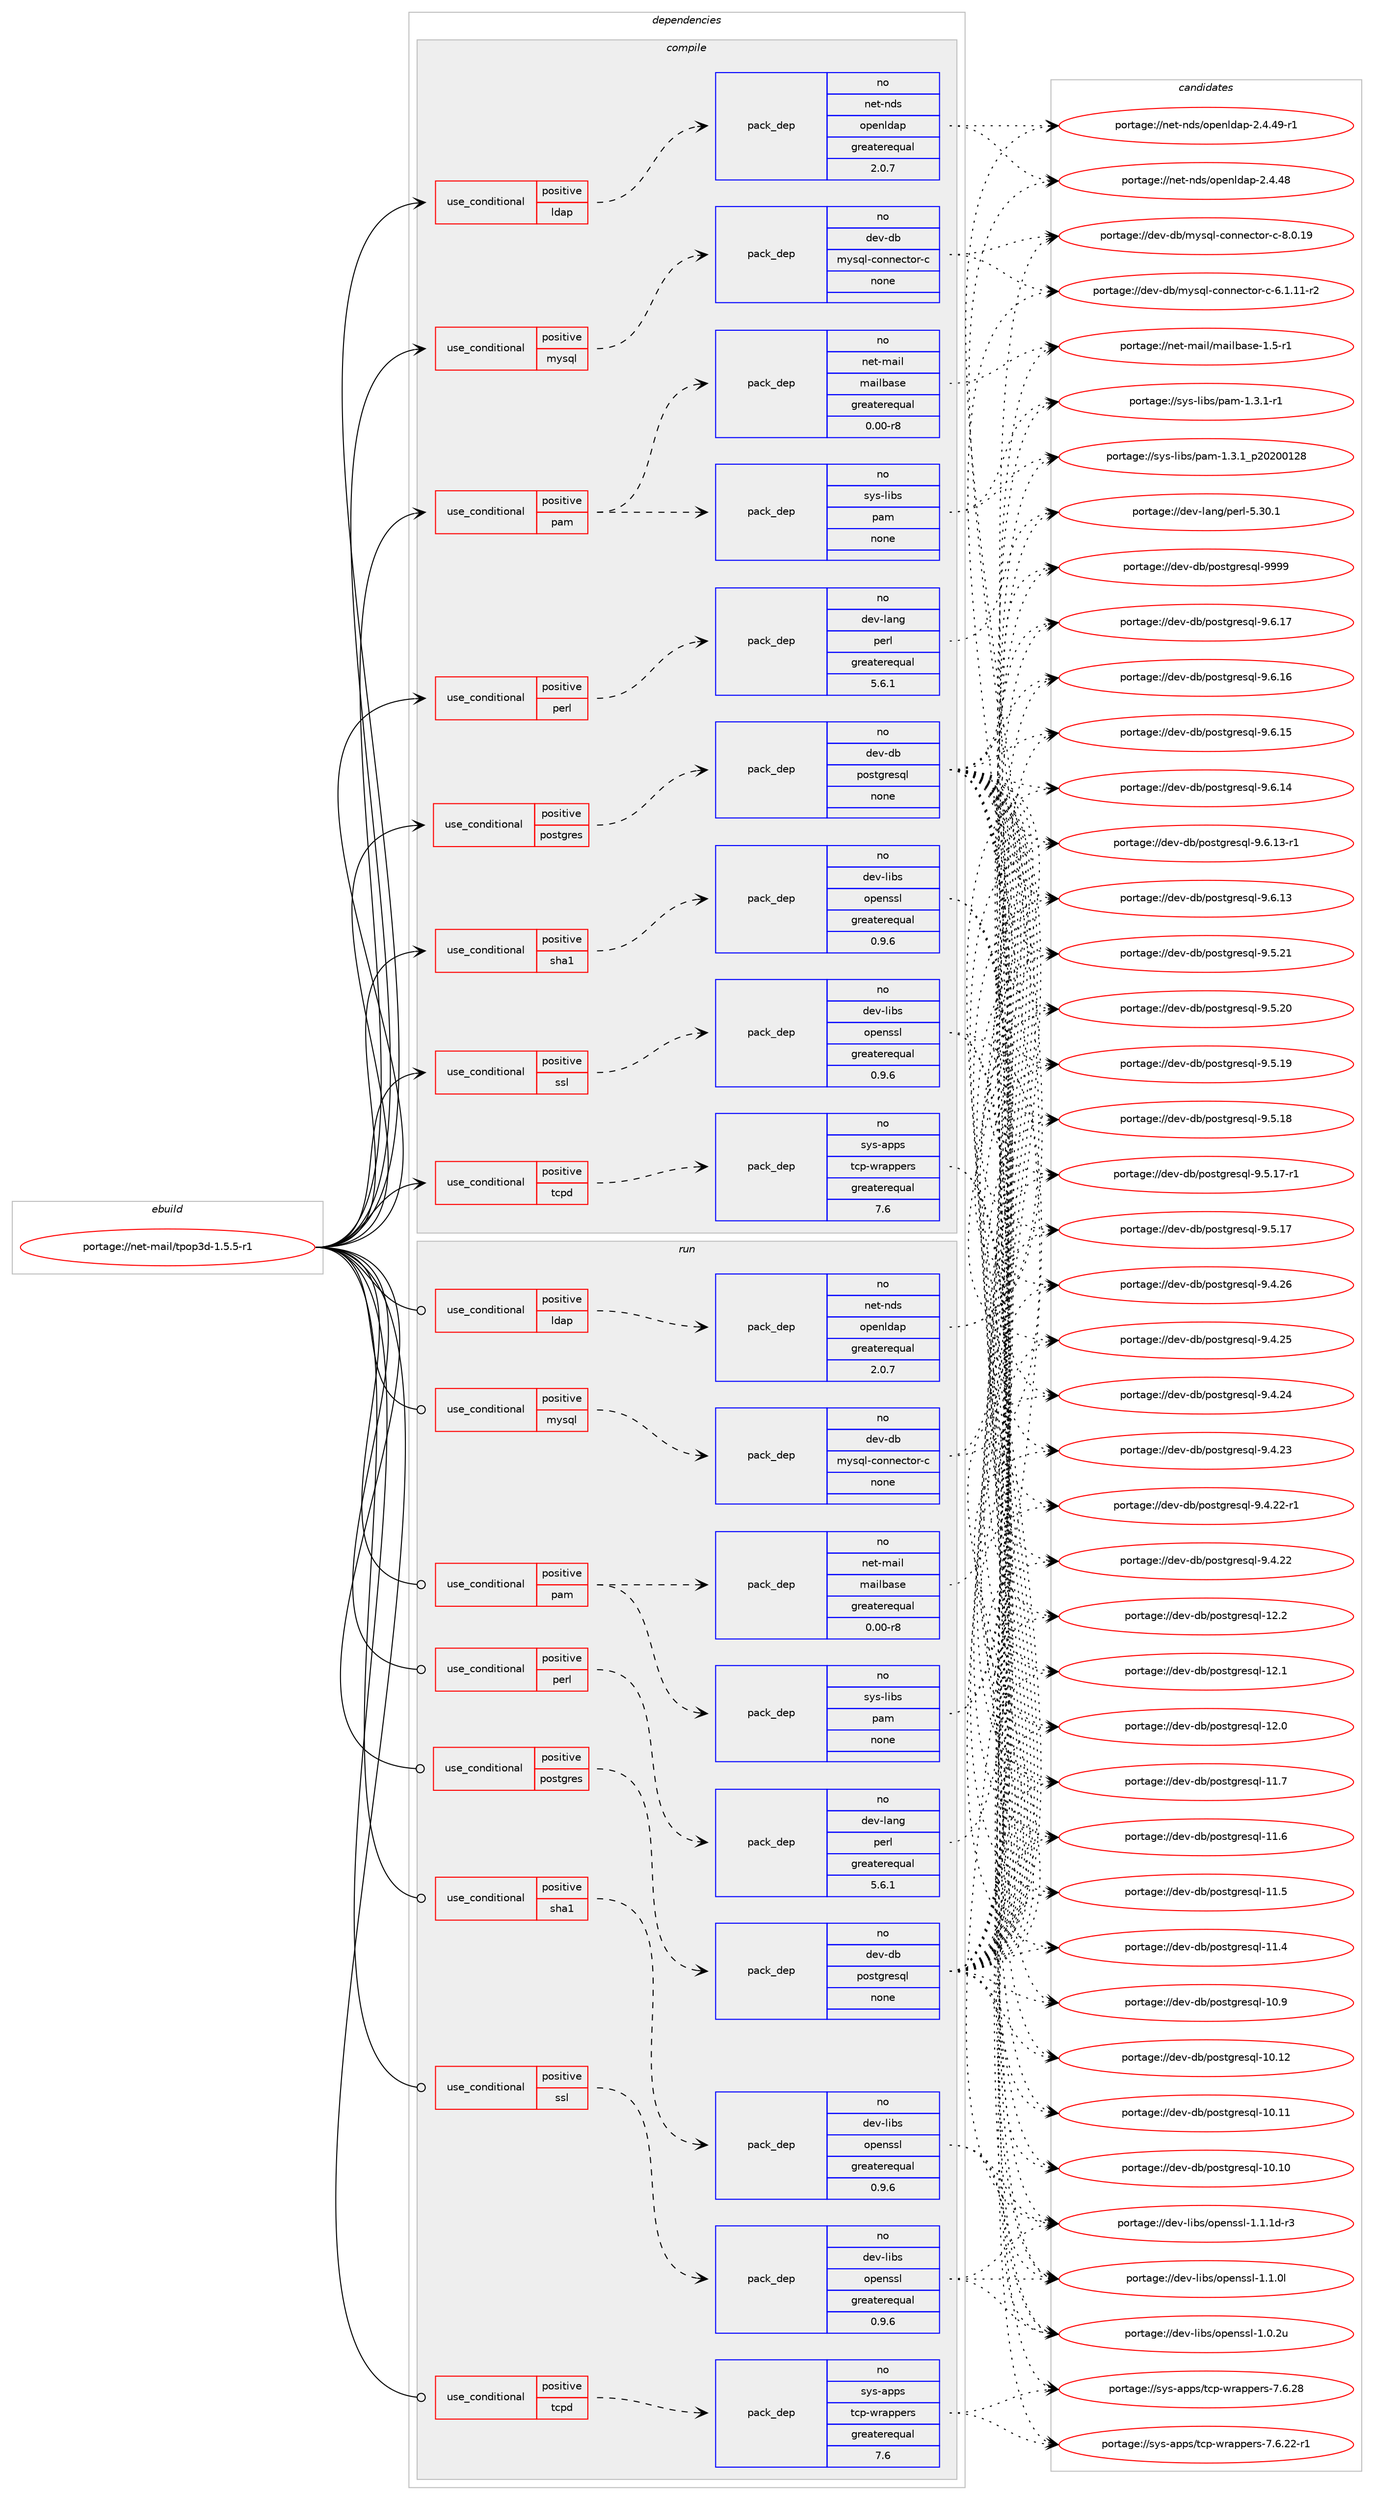 digraph prolog {

# *************
# Graph options
# *************

newrank=true;
concentrate=true;
compound=true;
graph [rankdir=LR,fontname=Helvetica,fontsize=10,ranksep=1.5];#, ranksep=2.5, nodesep=0.2];
edge  [arrowhead=vee];
node  [fontname=Helvetica,fontsize=10];

# **********
# The ebuild
# **********

subgraph cluster_leftcol {
color=gray;
rank=same;
label=<<i>ebuild</i>>;
id [label="portage://net-mail/tpop3d-1.5.5-r1", color=red, width=4, href="../net-mail/tpop3d-1.5.5-r1.svg"];
}

# ****************
# The dependencies
# ****************

subgraph cluster_midcol {
color=gray;
label=<<i>dependencies</i>>;
subgraph cluster_compile {
fillcolor="#eeeeee";
style=filled;
label=<<i>compile</i>>;
subgraph cond15959 {
dependency77269 [label=<<TABLE BORDER="0" CELLBORDER="1" CELLSPACING="0" CELLPADDING="4"><TR><TD ROWSPAN="3" CELLPADDING="10">use_conditional</TD></TR><TR><TD>positive</TD></TR><TR><TD>ldap</TD></TR></TABLE>>, shape=none, color=red];
subgraph pack59827 {
dependency77270 [label=<<TABLE BORDER="0" CELLBORDER="1" CELLSPACING="0" CELLPADDING="4" WIDTH="220"><TR><TD ROWSPAN="6" CELLPADDING="30">pack_dep</TD></TR><TR><TD WIDTH="110">no</TD></TR><TR><TD>net-nds</TD></TR><TR><TD>openldap</TD></TR><TR><TD>greaterequal</TD></TR><TR><TD>2.0.7</TD></TR></TABLE>>, shape=none, color=blue];
}
dependency77269:e -> dependency77270:w [weight=20,style="dashed",arrowhead="vee"];
}
id:e -> dependency77269:w [weight=20,style="solid",arrowhead="vee"];
subgraph cond15960 {
dependency77271 [label=<<TABLE BORDER="0" CELLBORDER="1" CELLSPACING="0" CELLPADDING="4"><TR><TD ROWSPAN="3" CELLPADDING="10">use_conditional</TD></TR><TR><TD>positive</TD></TR><TR><TD>mysql</TD></TR></TABLE>>, shape=none, color=red];
subgraph pack59828 {
dependency77272 [label=<<TABLE BORDER="0" CELLBORDER="1" CELLSPACING="0" CELLPADDING="4" WIDTH="220"><TR><TD ROWSPAN="6" CELLPADDING="30">pack_dep</TD></TR><TR><TD WIDTH="110">no</TD></TR><TR><TD>dev-db</TD></TR><TR><TD>mysql-connector-c</TD></TR><TR><TD>none</TD></TR><TR><TD></TD></TR></TABLE>>, shape=none, color=blue];
}
dependency77271:e -> dependency77272:w [weight=20,style="dashed",arrowhead="vee"];
}
id:e -> dependency77271:w [weight=20,style="solid",arrowhead="vee"];
subgraph cond15961 {
dependency77273 [label=<<TABLE BORDER="0" CELLBORDER="1" CELLSPACING="0" CELLPADDING="4"><TR><TD ROWSPAN="3" CELLPADDING="10">use_conditional</TD></TR><TR><TD>positive</TD></TR><TR><TD>pam</TD></TR></TABLE>>, shape=none, color=red];
subgraph pack59829 {
dependency77274 [label=<<TABLE BORDER="0" CELLBORDER="1" CELLSPACING="0" CELLPADDING="4" WIDTH="220"><TR><TD ROWSPAN="6" CELLPADDING="30">pack_dep</TD></TR><TR><TD WIDTH="110">no</TD></TR><TR><TD>sys-libs</TD></TR><TR><TD>pam</TD></TR><TR><TD>none</TD></TR><TR><TD></TD></TR></TABLE>>, shape=none, color=blue];
}
dependency77273:e -> dependency77274:w [weight=20,style="dashed",arrowhead="vee"];
subgraph pack59830 {
dependency77275 [label=<<TABLE BORDER="0" CELLBORDER="1" CELLSPACING="0" CELLPADDING="4" WIDTH="220"><TR><TD ROWSPAN="6" CELLPADDING="30">pack_dep</TD></TR><TR><TD WIDTH="110">no</TD></TR><TR><TD>net-mail</TD></TR><TR><TD>mailbase</TD></TR><TR><TD>greaterequal</TD></TR><TR><TD>0.00-r8</TD></TR></TABLE>>, shape=none, color=blue];
}
dependency77273:e -> dependency77275:w [weight=20,style="dashed",arrowhead="vee"];
}
id:e -> dependency77273:w [weight=20,style="solid",arrowhead="vee"];
subgraph cond15962 {
dependency77276 [label=<<TABLE BORDER="0" CELLBORDER="1" CELLSPACING="0" CELLPADDING="4"><TR><TD ROWSPAN="3" CELLPADDING="10">use_conditional</TD></TR><TR><TD>positive</TD></TR><TR><TD>perl</TD></TR></TABLE>>, shape=none, color=red];
subgraph pack59831 {
dependency77277 [label=<<TABLE BORDER="0" CELLBORDER="1" CELLSPACING="0" CELLPADDING="4" WIDTH="220"><TR><TD ROWSPAN="6" CELLPADDING="30">pack_dep</TD></TR><TR><TD WIDTH="110">no</TD></TR><TR><TD>dev-lang</TD></TR><TR><TD>perl</TD></TR><TR><TD>greaterequal</TD></TR><TR><TD>5.6.1</TD></TR></TABLE>>, shape=none, color=blue];
}
dependency77276:e -> dependency77277:w [weight=20,style="dashed",arrowhead="vee"];
}
id:e -> dependency77276:w [weight=20,style="solid",arrowhead="vee"];
subgraph cond15963 {
dependency77278 [label=<<TABLE BORDER="0" CELLBORDER="1" CELLSPACING="0" CELLPADDING="4"><TR><TD ROWSPAN="3" CELLPADDING="10">use_conditional</TD></TR><TR><TD>positive</TD></TR><TR><TD>postgres</TD></TR></TABLE>>, shape=none, color=red];
subgraph pack59832 {
dependency77279 [label=<<TABLE BORDER="0" CELLBORDER="1" CELLSPACING="0" CELLPADDING="4" WIDTH="220"><TR><TD ROWSPAN="6" CELLPADDING="30">pack_dep</TD></TR><TR><TD WIDTH="110">no</TD></TR><TR><TD>dev-db</TD></TR><TR><TD>postgresql</TD></TR><TR><TD>none</TD></TR><TR><TD></TD></TR></TABLE>>, shape=none, color=blue];
}
dependency77278:e -> dependency77279:w [weight=20,style="dashed",arrowhead="vee"];
}
id:e -> dependency77278:w [weight=20,style="solid",arrowhead="vee"];
subgraph cond15964 {
dependency77280 [label=<<TABLE BORDER="0" CELLBORDER="1" CELLSPACING="0" CELLPADDING="4"><TR><TD ROWSPAN="3" CELLPADDING="10">use_conditional</TD></TR><TR><TD>positive</TD></TR><TR><TD>sha1</TD></TR></TABLE>>, shape=none, color=red];
subgraph pack59833 {
dependency77281 [label=<<TABLE BORDER="0" CELLBORDER="1" CELLSPACING="0" CELLPADDING="4" WIDTH="220"><TR><TD ROWSPAN="6" CELLPADDING="30">pack_dep</TD></TR><TR><TD WIDTH="110">no</TD></TR><TR><TD>dev-libs</TD></TR><TR><TD>openssl</TD></TR><TR><TD>greaterequal</TD></TR><TR><TD>0.9.6</TD></TR></TABLE>>, shape=none, color=blue];
}
dependency77280:e -> dependency77281:w [weight=20,style="dashed",arrowhead="vee"];
}
id:e -> dependency77280:w [weight=20,style="solid",arrowhead="vee"];
subgraph cond15965 {
dependency77282 [label=<<TABLE BORDER="0" CELLBORDER="1" CELLSPACING="0" CELLPADDING="4"><TR><TD ROWSPAN="3" CELLPADDING="10">use_conditional</TD></TR><TR><TD>positive</TD></TR><TR><TD>ssl</TD></TR></TABLE>>, shape=none, color=red];
subgraph pack59834 {
dependency77283 [label=<<TABLE BORDER="0" CELLBORDER="1" CELLSPACING="0" CELLPADDING="4" WIDTH="220"><TR><TD ROWSPAN="6" CELLPADDING="30">pack_dep</TD></TR><TR><TD WIDTH="110">no</TD></TR><TR><TD>dev-libs</TD></TR><TR><TD>openssl</TD></TR><TR><TD>greaterequal</TD></TR><TR><TD>0.9.6</TD></TR></TABLE>>, shape=none, color=blue];
}
dependency77282:e -> dependency77283:w [weight=20,style="dashed",arrowhead="vee"];
}
id:e -> dependency77282:w [weight=20,style="solid",arrowhead="vee"];
subgraph cond15966 {
dependency77284 [label=<<TABLE BORDER="0" CELLBORDER="1" CELLSPACING="0" CELLPADDING="4"><TR><TD ROWSPAN="3" CELLPADDING="10">use_conditional</TD></TR><TR><TD>positive</TD></TR><TR><TD>tcpd</TD></TR></TABLE>>, shape=none, color=red];
subgraph pack59835 {
dependency77285 [label=<<TABLE BORDER="0" CELLBORDER="1" CELLSPACING="0" CELLPADDING="4" WIDTH="220"><TR><TD ROWSPAN="6" CELLPADDING="30">pack_dep</TD></TR><TR><TD WIDTH="110">no</TD></TR><TR><TD>sys-apps</TD></TR><TR><TD>tcp-wrappers</TD></TR><TR><TD>greaterequal</TD></TR><TR><TD>7.6</TD></TR></TABLE>>, shape=none, color=blue];
}
dependency77284:e -> dependency77285:w [weight=20,style="dashed",arrowhead="vee"];
}
id:e -> dependency77284:w [weight=20,style="solid",arrowhead="vee"];
}
subgraph cluster_compileandrun {
fillcolor="#eeeeee";
style=filled;
label=<<i>compile and run</i>>;
}
subgraph cluster_run {
fillcolor="#eeeeee";
style=filled;
label=<<i>run</i>>;
subgraph cond15967 {
dependency77286 [label=<<TABLE BORDER="0" CELLBORDER="1" CELLSPACING="0" CELLPADDING="4"><TR><TD ROWSPAN="3" CELLPADDING="10">use_conditional</TD></TR><TR><TD>positive</TD></TR><TR><TD>ldap</TD></TR></TABLE>>, shape=none, color=red];
subgraph pack59836 {
dependency77287 [label=<<TABLE BORDER="0" CELLBORDER="1" CELLSPACING="0" CELLPADDING="4" WIDTH="220"><TR><TD ROWSPAN="6" CELLPADDING="30">pack_dep</TD></TR><TR><TD WIDTH="110">no</TD></TR><TR><TD>net-nds</TD></TR><TR><TD>openldap</TD></TR><TR><TD>greaterequal</TD></TR><TR><TD>2.0.7</TD></TR></TABLE>>, shape=none, color=blue];
}
dependency77286:e -> dependency77287:w [weight=20,style="dashed",arrowhead="vee"];
}
id:e -> dependency77286:w [weight=20,style="solid",arrowhead="odot"];
subgraph cond15968 {
dependency77288 [label=<<TABLE BORDER="0" CELLBORDER="1" CELLSPACING="0" CELLPADDING="4"><TR><TD ROWSPAN="3" CELLPADDING="10">use_conditional</TD></TR><TR><TD>positive</TD></TR><TR><TD>mysql</TD></TR></TABLE>>, shape=none, color=red];
subgraph pack59837 {
dependency77289 [label=<<TABLE BORDER="0" CELLBORDER="1" CELLSPACING="0" CELLPADDING="4" WIDTH="220"><TR><TD ROWSPAN="6" CELLPADDING="30">pack_dep</TD></TR><TR><TD WIDTH="110">no</TD></TR><TR><TD>dev-db</TD></TR><TR><TD>mysql-connector-c</TD></TR><TR><TD>none</TD></TR><TR><TD></TD></TR></TABLE>>, shape=none, color=blue];
}
dependency77288:e -> dependency77289:w [weight=20,style="dashed",arrowhead="vee"];
}
id:e -> dependency77288:w [weight=20,style="solid",arrowhead="odot"];
subgraph cond15969 {
dependency77290 [label=<<TABLE BORDER="0" CELLBORDER="1" CELLSPACING="0" CELLPADDING="4"><TR><TD ROWSPAN="3" CELLPADDING="10">use_conditional</TD></TR><TR><TD>positive</TD></TR><TR><TD>pam</TD></TR></TABLE>>, shape=none, color=red];
subgraph pack59838 {
dependency77291 [label=<<TABLE BORDER="0" CELLBORDER="1" CELLSPACING="0" CELLPADDING="4" WIDTH="220"><TR><TD ROWSPAN="6" CELLPADDING="30">pack_dep</TD></TR><TR><TD WIDTH="110">no</TD></TR><TR><TD>sys-libs</TD></TR><TR><TD>pam</TD></TR><TR><TD>none</TD></TR><TR><TD></TD></TR></TABLE>>, shape=none, color=blue];
}
dependency77290:e -> dependency77291:w [weight=20,style="dashed",arrowhead="vee"];
subgraph pack59839 {
dependency77292 [label=<<TABLE BORDER="0" CELLBORDER="1" CELLSPACING="0" CELLPADDING="4" WIDTH="220"><TR><TD ROWSPAN="6" CELLPADDING="30">pack_dep</TD></TR><TR><TD WIDTH="110">no</TD></TR><TR><TD>net-mail</TD></TR><TR><TD>mailbase</TD></TR><TR><TD>greaterequal</TD></TR><TR><TD>0.00-r8</TD></TR></TABLE>>, shape=none, color=blue];
}
dependency77290:e -> dependency77292:w [weight=20,style="dashed",arrowhead="vee"];
}
id:e -> dependency77290:w [weight=20,style="solid",arrowhead="odot"];
subgraph cond15970 {
dependency77293 [label=<<TABLE BORDER="0" CELLBORDER="1" CELLSPACING="0" CELLPADDING="4"><TR><TD ROWSPAN="3" CELLPADDING="10">use_conditional</TD></TR><TR><TD>positive</TD></TR><TR><TD>perl</TD></TR></TABLE>>, shape=none, color=red];
subgraph pack59840 {
dependency77294 [label=<<TABLE BORDER="0" CELLBORDER="1" CELLSPACING="0" CELLPADDING="4" WIDTH="220"><TR><TD ROWSPAN="6" CELLPADDING="30">pack_dep</TD></TR><TR><TD WIDTH="110">no</TD></TR><TR><TD>dev-lang</TD></TR><TR><TD>perl</TD></TR><TR><TD>greaterequal</TD></TR><TR><TD>5.6.1</TD></TR></TABLE>>, shape=none, color=blue];
}
dependency77293:e -> dependency77294:w [weight=20,style="dashed",arrowhead="vee"];
}
id:e -> dependency77293:w [weight=20,style="solid",arrowhead="odot"];
subgraph cond15971 {
dependency77295 [label=<<TABLE BORDER="0" CELLBORDER="1" CELLSPACING="0" CELLPADDING="4"><TR><TD ROWSPAN="3" CELLPADDING="10">use_conditional</TD></TR><TR><TD>positive</TD></TR><TR><TD>postgres</TD></TR></TABLE>>, shape=none, color=red];
subgraph pack59841 {
dependency77296 [label=<<TABLE BORDER="0" CELLBORDER="1" CELLSPACING="0" CELLPADDING="4" WIDTH="220"><TR><TD ROWSPAN="6" CELLPADDING="30">pack_dep</TD></TR><TR><TD WIDTH="110">no</TD></TR><TR><TD>dev-db</TD></TR><TR><TD>postgresql</TD></TR><TR><TD>none</TD></TR><TR><TD></TD></TR></TABLE>>, shape=none, color=blue];
}
dependency77295:e -> dependency77296:w [weight=20,style="dashed",arrowhead="vee"];
}
id:e -> dependency77295:w [weight=20,style="solid",arrowhead="odot"];
subgraph cond15972 {
dependency77297 [label=<<TABLE BORDER="0" CELLBORDER="1" CELLSPACING="0" CELLPADDING="4"><TR><TD ROWSPAN="3" CELLPADDING="10">use_conditional</TD></TR><TR><TD>positive</TD></TR><TR><TD>sha1</TD></TR></TABLE>>, shape=none, color=red];
subgraph pack59842 {
dependency77298 [label=<<TABLE BORDER="0" CELLBORDER="1" CELLSPACING="0" CELLPADDING="4" WIDTH="220"><TR><TD ROWSPAN="6" CELLPADDING="30">pack_dep</TD></TR><TR><TD WIDTH="110">no</TD></TR><TR><TD>dev-libs</TD></TR><TR><TD>openssl</TD></TR><TR><TD>greaterequal</TD></TR><TR><TD>0.9.6</TD></TR></TABLE>>, shape=none, color=blue];
}
dependency77297:e -> dependency77298:w [weight=20,style="dashed",arrowhead="vee"];
}
id:e -> dependency77297:w [weight=20,style="solid",arrowhead="odot"];
subgraph cond15973 {
dependency77299 [label=<<TABLE BORDER="0" CELLBORDER="1" CELLSPACING="0" CELLPADDING="4"><TR><TD ROWSPAN="3" CELLPADDING="10">use_conditional</TD></TR><TR><TD>positive</TD></TR><TR><TD>ssl</TD></TR></TABLE>>, shape=none, color=red];
subgraph pack59843 {
dependency77300 [label=<<TABLE BORDER="0" CELLBORDER="1" CELLSPACING="0" CELLPADDING="4" WIDTH="220"><TR><TD ROWSPAN="6" CELLPADDING="30">pack_dep</TD></TR><TR><TD WIDTH="110">no</TD></TR><TR><TD>dev-libs</TD></TR><TR><TD>openssl</TD></TR><TR><TD>greaterequal</TD></TR><TR><TD>0.9.6</TD></TR></TABLE>>, shape=none, color=blue];
}
dependency77299:e -> dependency77300:w [weight=20,style="dashed",arrowhead="vee"];
}
id:e -> dependency77299:w [weight=20,style="solid",arrowhead="odot"];
subgraph cond15974 {
dependency77301 [label=<<TABLE BORDER="0" CELLBORDER="1" CELLSPACING="0" CELLPADDING="4"><TR><TD ROWSPAN="3" CELLPADDING="10">use_conditional</TD></TR><TR><TD>positive</TD></TR><TR><TD>tcpd</TD></TR></TABLE>>, shape=none, color=red];
subgraph pack59844 {
dependency77302 [label=<<TABLE BORDER="0" CELLBORDER="1" CELLSPACING="0" CELLPADDING="4" WIDTH="220"><TR><TD ROWSPAN="6" CELLPADDING="30">pack_dep</TD></TR><TR><TD WIDTH="110">no</TD></TR><TR><TD>sys-apps</TD></TR><TR><TD>tcp-wrappers</TD></TR><TR><TD>greaterequal</TD></TR><TR><TD>7.6</TD></TR></TABLE>>, shape=none, color=blue];
}
dependency77301:e -> dependency77302:w [weight=20,style="dashed",arrowhead="vee"];
}
id:e -> dependency77301:w [weight=20,style="solid",arrowhead="odot"];
}
}

# **************
# The candidates
# **************

subgraph cluster_choices {
rank=same;
color=gray;
label=<<i>candidates</i>>;

subgraph choice59827 {
color=black;
nodesep=1;
choice110101116451101001154711111210111010810097112455046524652574511449 [label="portage://net-nds/openldap-2.4.49-r1", color=red, width=4,href="../net-nds/openldap-2.4.49-r1.svg"];
choice11010111645110100115471111121011101081009711245504652465256 [label="portage://net-nds/openldap-2.4.48", color=red, width=4,href="../net-nds/openldap-2.4.48.svg"];
dependency77270:e -> choice110101116451101001154711111210111010810097112455046524652574511449:w [style=dotted,weight="100"];
dependency77270:e -> choice11010111645110100115471111121011101081009711245504652465256:w [style=dotted,weight="100"];
}
subgraph choice59828 {
color=black;
nodesep=1;
choice100101118451009847109121115113108459911111011010199116111114459945564648464957 [label="portage://dev-db/mysql-connector-c-8.0.19", color=red, width=4,href="../dev-db/mysql-connector-c-8.0.19.svg"];
choice1001011184510098471091211151131084599111110110101991161111144599455446494649494511450 [label="portage://dev-db/mysql-connector-c-6.1.11-r2", color=red, width=4,href="../dev-db/mysql-connector-c-6.1.11-r2.svg"];
dependency77272:e -> choice100101118451009847109121115113108459911111011010199116111114459945564648464957:w [style=dotted,weight="100"];
dependency77272:e -> choice1001011184510098471091211151131084599111110110101991161111144599455446494649494511450:w [style=dotted,weight="100"];
}
subgraph choice59829 {
color=black;
nodesep=1;
choice11512111545108105981154711297109454946514649951125048504848495056 [label="portage://sys-libs/pam-1.3.1_p20200128", color=red, width=4,href="../sys-libs/pam-1.3.1_p20200128.svg"];
choice115121115451081059811547112971094549465146494511449 [label="portage://sys-libs/pam-1.3.1-r1", color=red, width=4,href="../sys-libs/pam-1.3.1-r1.svg"];
dependency77274:e -> choice11512111545108105981154711297109454946514649951125048504848495056:w [style=dotted,weight="100"];
dependency77274:e -> choice115121115451081059811547112971094549465146494511449:w [style=dotted,weight="100"];
}
subgraph choice59830 {
color=black;
nodesep=1;
choice110101116451099710510847109971051089897115101454946534511449 [label="portage://net-mail/mailbase-1.5-r1", color=red, width=4,href="../net-mail/mailbase-1.5-r1.svg"];
dependency77275:e -> choice110101116451099710510847109971051089897115101454946534511449:w [style=dotted,weight="100"];
}
subgraph choice59831 {
color=black;
nodesep=1;
choice10010111845108971101034711210111410845534651484649 [label="portage://dev-lang/perl-5.30.1", color=red, width=4,href="../dev-lang/perl-5.30.1.svg"];
dependency77277:e -> choice10010111845108971101034711210111410845534651484649:w [style=dotted,weight="100"];
}
subgraph choice59832 {
color=black;
nodesep=1;
choice1001011184510098471121111151161031141011151131084557575757 [label="portage://dev-db/postgresql-9999", color=red, width=4,href="../dev-db/postgresql-9999.svg"];
choice10010111845100984711211111511610311410111511310845574654464955 [label="portage://dev-db/postgresql-9.6.17", color=red, width=4,href="../dev-db/postgresql-9.6.17.svg"];
choice10010111845100984711211111511610311410111511310845574654464954 [label="portage://dev-db/postgresql-9.6.16", color=red, width=4,href="../dev-db/postgresql-9.6.16.svg"];
choice10010111845100984711211111511610311410111511310845574654464953 [label="portage://dev-db/postgresql-9.6.15", color=red, width=4,href="../dev-db/postgresql-9.6.15.svg"];
choice10010111845100984711211111511610311410111511310845574654464952 [label="portage://dev-db/postgresql-9.6.14", color=red, width=4,href="../dev-db/postgresql-9.6.14.svg"];
choice100101118451009847112111115116103114101115113108455746544649514511449 [label="portage://dev-db/postgresql-9.6.13-r1", color=red, width=4,href="../dev-db/postgresql-9.6.13-r1.svg"];
choice10010111845100984711211111511610311410111511310845574654464951 [label="portage://dev-db/postgresql-9.6.13", color=red, width=4,href="../dev-db/postgresql-9.6.13.svg"];
choice10010111845100984711211111511610311410111511310845574653465049 [label="portage://dev-db/postgresql-9.5.21", color=red, width=4,href="../dev-db/postgresql-9.5.21.svg"];
choice10010111845100984711211111511610311410111511310845574653465048 [label="portage://dev-db/postgresql-9.5.20", color=red, width=4,href="../dev-db/postgresql-9.5.20.svg"];
choice10010111845100984711211111511610311410111511310845574653464957 [label="portage://dev-db/postgresql-9.5.19", color=red, width=4,href="../dev-db/postgresql-9.5.19.svg"];
choice10010111845100984711211111511610311410111511310845574653464956 [label="portage://dev-db/postgresql-9.5.18", color=red, width=4,href="../dev-db/postgresql-9.5.18.svg"];
choice100101118451009847112111115116103114101115113108455746534649554511449 [label="portage://dev-db/postgresql-9.5.17-r1", color=red, width=4,href="../dev-db/postgresql-9.5.17-r1.svg"];
choice10010111845100984711211111511610311410111511310845574653464955 [label="portage://dev-db/postgresql-9.5.17", color=red, width=4,href="../dev-db/postgresql-9.5.17.svg"];
choice10010111845100984711211111511610311410111511310845574652465054 [label="portage://dev-db/postgresql-9.4.26", color=red, width=4,href="../dev-db/postgresql-9.4.26.svg"];
choice10010111845100984711211111511610311410111511310845574652465053 [label="portage://dev-db/postgresql-9.4.25", color=red, width=4,href="../dev-db/postgresql-9.4.25.svg"];
choice10010111845100984711211111511610311410111511310845574652465052 [label="portage://dev-db/postgresql-9.4.24", color=red, width=4,href="../dev-db/postgresql-9.4.24.svg"];
choice10010111845100984711211111511610311410111511310845574652465051 [label="portage://dev-db/postgresql-9.4.23", color=red, width=4,href="../dev-db/postgresql-9.4.23.svg"];
choice100101118451009847112111115116103114101115113108455746524650504511449 [label="portage://dev-db/postgresql-9.4.22-r1", color=red, width=4,href="../dev-db/postgresql-9.4.22-r1.svg"];
choice10010111845100984711211111511610311410111511310845574652465050 [label="portage://dev-db/postgresql-9.4.22", color=red, width=4,href="../dev-db/postgresql-9.4.22.svg"];
choice1001011184510098471121111151161031141011151131084549504650 [label="portage://dev-db/postgresql-12.2", color=red, width=4,href="../dev-db/postgresql-12.2.svg"];
choice1001011184510098471121111151161031141011151131084549504649 [label="portage://dev-db/postgresql-12.1", color=red, width=4,href="../dev-db/postgresql-12.1.svg"];
choice1001011184510098471121111151161031141011151131084549504648 [label="portage://dev-db/postgresql-12.0", color=red, width=4,href="../dev-db/postgresql-12.0.svg"];
choice1001011184510098471121111151161031141011151131084549494655 [label="portage://dev-db/postgresql-11.7", color=red, width=4,href="../dev-db/postgresql-11.7.svg"];
choice1001011184510098471121111151161031141011151131084549494654 [label="portage://dev-db/postgresql-11.6", color=red, width=4,href="../dev-db/postgresql-11.6.svg"];
choice1001011184510098471121111151161031141011151131084549494653 [label="portage://dev-db/postgresql-11.5", color=red, width=4,href="../dev-db/postgresql-11.5.svg"];
choice1001011184510098471121111151161031141011151131084549494652 [label="portage://dev-db/postgresql-11.4", color=red, width=4,href="../dev-db/postgresql-11.4.svg"];
choice1001011184510098471121111151161031141011151131084549484657 [label="portage://dev-db/postgresql-10.9", color=red, width=4,href="../dev-db/postgresql-10.9.svg"];
choice100101118451009847112111115116103114101115113108454948464950 [label="portage://dev-db/postgresql-10.12", color=red, width=4,href="../dev-db/postgresql-10.12.svg"];
choice100101118451009847112111115116103114101115113108454948464949 [label="portage://dev-db/postgresql-10.11", color=red, width=4,href="../dev-db/postgresql-10.11.svg"];
choice100101118451009847112111115116103114101115113108454948464948 [label="portage://dev-db/postgresql-10.10", color=red, width=4,href="../dev-db/postgresql-10.10.svg"];
dependency77279:e -> choice1001011184510098471121111151161031141011151131084557575757:w [style=dotted,weight="100"];
dependency77279:e -> choice10010111845100984711211111511610311410111511310845574654464955:w [style=dotted,weight="100"];
dependency77279:e -> choice10010111845100984711211111511610311410111511310845574654464954:w [style=dotted,weight="100"];
dependency77279:e -> choice10010111845100984711211111511610311410111511310845574654464953:w [style=dotted,weight="100"];
dependency77279:e -> choice10010111845100984711211111511610311410111511310845574654464952:w [style=dotted,weight="100"];
dependency77279:e -> choice100101118451009847112111115116103114101115113108455746544649514511449:w [style=dotted,weight="100"];
dependency77279:e -> choice10010111845100984711211111511610311410111511310845574654464951:w [style=dotted,weight="100"];
dependency77279:e -> choice10010111845100984711211111511610311410111511310845574653465049:w [style=dotted,weight="100"];
dependency77279:e -> choice10010111845100984711211111511610311410111511310845574653465048:w [style=dotted,weight="100"];
dependency77279:e -> choice10010111845100984711211111511610311410111511310845574653464957:w [style=dotted,weight="100"];
dependency77279:e -> choice10010111845100984711211111511610311410111511310845574653464956:w [style=dotted,weight="100"];
dependency77279:e -> choice100101118451009847112111115116103114101115113108455746534649554511449:w [style=dotted,weight="100"];
dependency77279:e -> choice10010111845100984711211111511610311410111511310845574653464955:w [style=dotted,weight="100"];
dependency77279:e -> choice10010111845100984711211111511610311410111511310845574652465054:w [style=dotted,weight="100"];
dependency77279:e -> choice10010111845100984711211111511610311410111511310845574652465053:w [style=dotted,weight="100"];
dependency77279:e -> choice10010111845100984711211111511610311410111511310845574652465052:w [style=dotted,weight="100"];
dependency77279:e -> choice10010111845100984711211111511610311410111511310845574652465051:w [style=dotted,weight="100"];
dependency77279:e -> choice100101118451009847112111115116103114101115113108455746524650504511449:w [style=dotted,weight="100"];
dependency77279:e -> choice10010111845100984711211111511610311410111511310845574652465050:w [style=dotted,weight="100"];
dependency77279:e -> choice1001011184510098471121111151161031141011151131084549504650:w [style=dotted,weight="100"];
dependency77279:e -> choice1001011184510098471121111151161031141011151131084549504649:w [style=dotted,weight="100"];
dependency77279:e -> choice1001011184510098471121111151161031141011151131084549504648:w [style=dotted,weight="100"];
dependency77279:e -> choice1001011184510098471121111151161031141011151131084549494655:w [style=dotted,weight="100"];
dependency77279:e -> choice1001011184510098471121111151161031141011151131084549494654:w [style=dotted,weight="100"];
dependency77279:e -> choice1001011184510098471121111151161031141011151131084549494653:w [style=dotted,weight="100"];
dependency77279:e -> choice1001011184510098471121111151161031141011151131084549494652:w [style=dotted,weight="100"];
dependency77279:e -> choice1001011184510098471121111151161031141011151131084549484657:w [style=dotted,weight="100"];
dependency77279:e -> choice100101118451009847112111115116103114101115113108454948464950:w [style=dotted,weight="100"];
dependency77279:e -> choice100101118451009847112111115116103114101115113108454948464949:w [style=dotted,weight="100"];
dependency77279:e -> choice100101118451009847112111115116103114101115113108454948464948:w [style=dotted,weight="100"];
}
subgraph choice59833 {
color=black;
nodesep=1;
choice1001011184510810598115471111121011101151151084549464946491004511451 [label="portage://dev-libs/openssl-1.1.1d-r3", color=red, width=4,href="../dev-libs/openssl-1.1.1d-r3.svg"];
choice100101118451081059811547111112101110115115108454946494648108 [label="portage://dev-libs/openssl-1.1.0l", color=red, width=4,href="../dev-libs/openssl-1.1.0l.svg"];
choice100101118451081059811547111112101110115115108454946484650117 [label="portage://dev-libs/openssl-1.0.2u", color=red, width=4,href="../dev-libs/openssl-1.0.2u.svg"];
dependency77281:e -> choice1001011184510810598115471111121011101151151084549464946491004511451:w [style=dotted,weight="100"];
dependency77281:e -> choice100101118451081059811547111112101110115115108454946494648108:w [style=dotted,weight="100"];
dependency77281:e -> choice100101118451081059811547111112101110115115108454946484650117:w [style=dotted,weight="100"];
}
subgraph choice59834 {
color=black;
nodesep=1;
choice1001011184510810598115471111121011101151151084549464946491004511451 [label="portage://dev-libs/openssl-1.1.1d-r3", color=red, width=4,href="../dev-libs/openssl-1.1.1d-r3.svg"];
choice100101118451081059811547111112101110115115108454946494648108 [label="portage://dev-libs/openssl-1.1.0l", color=red, width=4,href="../dev-libs/openssl-1.1.0l.svg"];
choice100101118451081059811547111112101110115115108454946484650117 [label="portage://dev-libs/openssl-1.0.2u", color=red, width=4,href="../dev-libs/openssl-1.0.2u.svg"];
dependency77283:e -> choice1001011184510810598115471111121011101151151084549464946491004511451:w [style=dotted,weight="100"];
dependency77283:e -> choice100101118451081059811547111112101110115115108454946494648108:w [style=dotted,weight="100"];
dependency77283:e -> choice100101118451081059811547111112101110115115108454946484650117:w [style=dotted,weight="100"];
}
subgraph choice59835 {
color=black;
nodesep=1;
choice11512111545971121121154711699112451191149711211210111411545554654465056 [label="portage://sys-apps/tcp-wrappers-7.6.28", color=red, width=4,href="../sys-apps/tcp-wrappers-7.6.28.svg"];
choice115121115459711211211547116991124511911497112112101114115455546544650504511449 [label="portage://sys-apps/tcp-wrappers-7.6.22-r1", color=red, width=4,href="../sys-apps/tcp-wrappers-7.6.22-r1.svg"];
dependency77285:e -> choice11512111545971121121154711699112451191149711211210111411545554654465056:w [style=dotted,weight="100"];
dependency77285:e -> choice115121115459711211211547116991124511911497112112101114115455546544650504511449:w [style=dotted,weight="100"];
}
subgraph choice59836 {
color=black;
nodesep=1;
choice110101116451101001154711111210111010810097112455046524652574511449 [label="portage://net-nds/openldap-2.4.49-r1", color=red, width=4,href="../net-nds/openldap-2.4.49-r1.svg"];
choice11010111645110100115471111121011101081009711245504652465256 [label="portage://net-nds/openldap-2.4.48", color=red, width=4,href="../net-nds/openldap-2.4.48.svg"];
dependency77287:e -> choice110101116451101001154711111210111010810097112455046524652574511449:w [style=dotted,weight="100"];
dependency77287:e -> choice11010111645110100115471111121011101081009711245504652465256:w [style=dotted,weight="100"];
}
subgraph choice59837 {
color=black;
nodesep=1;
choice100101118451009847109121115113108459911111011010199116111114459945564648464957 [label="portage://dev-db/mysql-connector-c-8.0.19", color=red, width=4,href="../dev-db/mysql-connector-c-8.0.19.svg"];
choice1001011184510098471091211151131084599111110110101991161111144599455446494649494511450 [label="portage://dev-db/mysql-connector-c-6.1.11-r2", color=red, width=4,href="../dev-db/mysql-connector-c-6.1.11-r2.svg"];
dependency77289:e -> choice100101118451009847109121115113108459911111011010199116111114459945564648464957:w [style=dotted,weight="100"];
dependency77289:e -> choice1001011184510098471091211151131084599111110110101991161111144599455446494649494511450:w [style=dotted,weight="100"];
}
subgraph choice59838 {
color=black;
nodesep=1;
choice11512111545108105981154711297109454946514649951125048504848495056 [label="portage://sys-libs/pam-1.3.1_p20200128", color=red, width=4,href="../sys-libs/pam-1.3.1_p20200128.svg"];
choice115121115451081059811547112971094549465146494511449 [label="portage://sys-libs/pam-1.3.1-r1", color=red, width=4,href="../sys-libs/pam-1.3.1-r1.svg"];
dependency77291:e -> choice11512111545108105981154711297109454946514649951125048504848495056:w [style=dotted,weight="100"];
dependency77291:e -> choice115121115451081059811547112971094549465146494511449:w [style=dotted,weight="100"];
}
subgraph choice59839 {
color=black;
nodesep=1;
choice110101116451099710510847109971051089897115101454946534511449 [label="portage://net-mail/mailbase-1.5-r1", color=red, width=4,href="../net-mail/mailbase-1.5-r1.svg"];
dependency77292:e -> choice110101116451099710510847109971051089897115101454946534511449:w [style=dotted,weight="100"];
}
subgraph choice59840 {
color=black;
nodesep=1;
choice10010111845108971101034711210111410845534651484649 [label="portage://dev-lang/perl-5.30.1", color=red, width=4,href="../dev-lang/perl-5.30.1.svg"];
dependency77294:e -> choice10010111845108971101034711210111410845534651484649:w [style=dotted,weight="100"];
}
subgraph choice59841 {
color=black;
nodesep=1;
choice1001011184510098471121111151161031141011151131084557575757 [label="portage://dev-db/postgresql-9999", color=red, width=4,href="../dev-db/postgresql-9999.svg"];
choice10010111845100984711211111511610311410111511310845574654464955 [label="portage://dev-db/postgresql-9.6.17", color=red, width=4,href="../dev-db/postgresql-9.6.17.svg"];
choice10010111845100984711211111511610311410111511310845574654464954 [label="portage://dev-db/postgresql-9.6.16", color=red, width=4,href="../dev-db/postgresql-9.6.16.svg"];
choice10010111845100984711211111511610311410111511310845574654464953 [label="portage://dev-db/postgresql-9.6.15", color=red, width=4,href="../dev-db/postgresql-9.6.15.svg"];
choice10010111845100984711211111511610311410111511310845574654464952 [label="portage://dev-db/postgresql-9.6.14", color=red, width=4,href="../dev-db/postgresql-9.6.14.svg"];
choice100101118451009847112111115116103114101115113108455746544649514511449 [label="portage://dev-db/postgresql-9.6.13-r1", color=red, width=4,href="../dev-db/postgresql-9.6.13-r1.svg"];
choice10010111845100984711211111511610311410111511310845574654464951 [label="portage://dev-db/postgresql-9.6.13", color=red, width=4,href="../dev-db/postgresql-9.6.13.svg"];
choice10010111845100984711211111511610311410111511310845574653465049 [label="portage://dev-db/postgresql-9.5.21", color=red, width=4,href="../dev-db/postgresql-9.5.21.svg"];
choice10010111845100984711211111511610311410111511310845574653465048 [label="portage://dev-db/postgresql-9.5.20", color=red, width=4,href="../dev-db/postgresql-9.5.20.svg"];
choice10010111845100984711211111511610311410111511310845574653464957 [label="portage://dev-db/postgresql-9.5.19", color=red, width=4,href="../dev-db/postgresql-9.5.19.svg"];
choice10010111845100984711211111511610311410111511310845574653464956 [label="portage://dev-db/postgresql-9.5.18", color=red, width=4,href="../dev-db/postgresql-9.5.18.svg"];
choice100101118451009847112111115116103114101115113108455746534649554511449 [label="portage://dev-db/postgresql-9.5.17-r1", color=red, width=4,href="../dev-db/postgresql-9.5.17-r1.svg"];
choice10010111845100984711211111511610311410111511310845574653464955 [label="portage://dev-db/postgresql-9.5.17", color=red, width=4,href="../dev-db/postgresql-9.5.17.svg"];
choice10010111845100984711211111511610311410111511310845574652465054 [label="portage://dev-db/postgresql-9.4.26", color=red, width=4,href="../dev-db/postgresql-9.4.26.svg"];
choice10010111845100984711211111511610311410111511310845574652465053 [label="portage://dev-db/postgresql-9.4.25", color=red, width=4,href="../dev-db/postgresql-9.4.25.svg"];
choice10010111845100984711211111511610311410111511310845574652465052 [label="portage://dev-db/postgresql-9.4.24", color=red, width=4,href="../dev-db/postgresql-9.4.24.svg"];
choice10010111845100984711211111511610311410111511310845574652465051 [label="portage://dev-db/postgresql-9.4.23", color=red, width=4,href="../dev-db/postgresql-9.4.23.svg"];
choice100101118451009847112111115116103114101115113108455746524650504511449 [label="portage://dev-db/postgresql-9.4.22-r1", color=red, width=4,href="../dev-db/postgresql-9.4.22-r1.svg"];
choice10010111845100984711211111511610311410111511310845574652465050 [label="portage://dev-db/postgresql-9.4.22", color=red, width=4,href="../dev-db/postgresql-9.4.22.svg"];
choice1001011184510098471121111151161031141011151131084549504650 [label="portage://dev-db/postgresql-12.2", color=red, width=4,href="../dev-db/postgresql-12.2.svg"];
choice1001011184510098471121111151161031141011151131084549504649 [label="portage://dev-db/postgresql-12.1", color=red, width=4,href="../dev-db/postgresql-12.1.svg"];
choice1001011184510098471121111151161031141011151131084549504648 [label="portage://dev-db/postgresql-12.0", color=red, width=4,href="../dev-db/postgresql-12.0.svg"];
choice1001011184510098471121111151161031141011151131084549494655 [label="portage://dev-db/postgresql-11.7", color=red, width=4,href="../dev-db/postgresql-11.7.svg"];
choice1001011184510098471121111151161031141011151131084549494654 [label="portage://dev-db/postgresql-11.6", color=red, width=4,href="../dev-db/postgresql-11.6.svg"];
choice1001011184510098471121111151161031141011151131084549494653 [label="portage://dev-db/postgresql-11.5", color=red, width=4,href="../dev-db/postgresql-11.5.svg"];
choice1001011184510098471121111151161031141011151131084549494652 [label="portage://dev-db/postgresql-11.4", color=red, width=4,href="../dev-db/postgresql-11.4.svg"];
choice1001011184510098471121111151161031141011151131084549484657 [label="portage://dev-db/postgresql-10.9", color=red, width=4,href="../dev-db/postgresql-10.9.svg"];
choice100101118451009847112111115116103114101115113108454948464950 [label="portage://dev-db/postgresql-10.12", color=red, width=4,href="../dev-db/postgresql-10.12.svg"];
choice100101118451009847112111115116103114101115113108454948464949 [label="portage://dev-db/postgresql-10.11", color=red, width=4,href="../dev-db/postgresql-10.11.svg"];
choice100101118451009847112111115116103114101115113108454948464948 [label="portage://dev-db/postgresql-10.10", color=red, width=4,href="../dev-db/postgresql-10.10.svg"];
dependency77296:e -> choice1001011184510098471121111151161031141011151131084557575757:w [style=dotted,weight="100"];
dependency77296:e -> choice10010111845100984711211111511610311410111511310845574654464955:w [style=dotted,weight="100"];
dependency77296:e -> choice10010111845100984711211111511610311410111511310845574654464954:w [style=dotted,weight="100"];
dependency77296:e -> choice10010111845100984711211111511610311410111511310845574654464953:w [style=dotted,weight="100"];
dependency77296:e -> choice10010111845100984711211111511610311410111511310845574654464952:w [style=dotted,weight="100"];
dependency77296:e -> choice100101118451009847112111115116103114101115113108455746544649514511449:w [style=dotted,weight="100"];
dependency77296:e -> choice10010111845100984711211111511610311410111511310845574654464951:w [style=dotted,weight="100"];
dependency77296:e -> choice10010111845100984711211111511610311410111511310845574653465049:w [style=dotted,weight="100"];
dependency77296:e -> choice10010111845100984711211111511610311410111511310845574653465048:w [style=dotted,weight="100"];
dependency77296:e -> choice10010111845100984711211111511610311410111511310845574653464957:w [style=dotted,weight="100"];
dependency77296:e -> choice10010111845100984711211111511610311410111511310845574653464956:w [style=dotted,weight="100"];
dependency77296:e -> choice100101118451009847112111115116103114101115113108455746534649554511449:w [style=dotted,weight="100"];
dependency77296:e -> choice10010111845100984711211111511610311410111511310845574653464955:w [style=dotted,weight="100"];
dependency77296:e -> choice10010111845100984711211111511610311410111511310845574652465054:w [style=dotted,weight="100"];
dependency77296:e -> choice10010111845100984711211111511610311410111511310845574652465053:w [style=dotted,weight="100"];
dependency77296:e -> choice10010111845100984711211111511610311410111511310845574652465052:w [style=dotted,weight="100"];
dependency77296:e -> choice10010111845100984711211111511610311410111511310845574652465051:w [style=dotted,weight="100"];
dependency77296:e -> choice100101118451009847112111115116103114101115113108455746524650504511449:w [style=dotted,weight="100"];
dependency77296:e -> choice10010111845100984711211111511610311410111511310845574652465050:w [style=dotted,weight="100"];
dependency77296:e -> choice1001011184510098471121111151161031141011151131084549504650:w [style=dotted,weight="100"];
dependency77296:e -> choice1001011184510098471121111151161031141011151131084549504649:w [style=dotted,weight="100"];
dependency77296:e -> choice1001011184510098471121111151161031141011151131084549504648:w [style=dotted,weight="100"];
dependency77296:e -> choice1001011184510098471121111151161031141011151131084549494655:w [style=dotted,weight="100"];
dependency77296:e -> choice1001011184510098471121111151161031141011151131084549494654:w [style=dotted,weight="100"];
dependency77296:e -> choice1001011184510098471121111151161031141011151131084549494653:w [style=dotted,weight="100"];
dependency77296:e -> choice1001011184510098471121111151161031141011151131084549494652:w [style=dotted,weight="100"];
dependency77296:e -> choice1001011184510098471121111151161031141011151131084549484657:w [style=dotted,weight="100"];
dependency77296:e -> choice100101118451009847112111115116103114101115113108454948464950:w [style=dotted,weight="100"];
dependency77296:e -> choice100101118451009847112111115116103114101115113108454948464949:w [style=dotted,weight="100"];
dependency77296:e -> choice100101118451009847112111115116103114101115113108454948464948:w [style=dotted,weight="100"];
}
subgraph choice59842 {
color=black;
nodesep=1;
choice1001011184510810598115471111121011101151151084549464946491004511451 [label="portage://dev-libs/openssl-1.1.1d-r3", color=red, width=4,href="../dev-libs/openssl-1.1.1d-r3.svg"];
choice100101118451081059811547111112101110115115108454946494648108 [label="portage://dev-libs/openssl-1.1.0l", color=red, width=4,href="../dev-libs/openssl-1.1.0l.svg"];
choice100101118451081059811547111112101110115115108454946484650117 [label="portage://dev-libs/openssl-1.0.2u", color=red, width=4,href="../dev-libs/openssl-1.0.2u.svg"];
dependency77298:e -> choice1001011184510810598115471111121011101151151084549464946491004511451:w [style=dotted,weight="100"];
dependency77298:e -> choice100101118451081059811547111112101110115115108454946494648108:w [style=dotted,weight="100"];
dependency77298:e -> choice100101118451081059811547111112101110115115108454946484650117:w [style=dotted,weight="100"];
}
subgraph choice59843 {
color=black;
nodesep=1;
choice1001011184510810598115471111121011101151151084549464946491004511451 [label="portage://dev-libs/openssl-1.1.1d-r3", color=red, width=4,href="../dev-libs/openssl-1.1.1d-r3.svg"];
choice100101118451081059811547111112101110115115108454946494648108 [label="portage://dev-libs/openssl-1.1.0l", color=red, width=4,href="../dev-libs/openssl-1.1.0l.svg"];
choice100101118451081059811547111112101110115115108454946484650117 [label="portage://dev-libs/openssl-1.0.2u", color=red, width=4,href="../dev-libs/openssl-1.0.2u.svg"];
dependency77300:e -> choice1001011184510810598115471111121011101151151084549464946491004511451:w [style=dotted,weight="100"];
dependency77300:e -> choice100101118451081059811547111112101110115115108454946494648108:w [style=dotted,weight="100"];
dependency77300:e -> choice100101118451081059811547111112101110115115108454946484650117:w [style=dotted,weight="100"];
}
subgraph choice59844 {
color=black;
nodesep=1;
choice11512111545971121121154711699112451191149711211210111411545554654465056 [label="portage://sys-apps/tcp-wrappers-7.6.28", color=red, width=4,href="../sys-apps/tcp-wrappers-7.6.28.svg"];
choice115121115459711211211547116991124511911497112112101114115455546544650504511449 [label="portage://sys-apps/tcp-wrappers-7.6.22-r1", color=red, width=4,href="../sys-apps/tcp-wrappers-7.6.22-r1.svg"];
dependency77302:e -> choice11512111545971121121154711699112451191149711211210111411545554654465056:w [style=dotted,weight="100"];
dependency77302:e -> choice115121115459711211211547116991124511911497112112101114115455546544650504511449:w [style=dotted,weight="100"];
}
}

}
